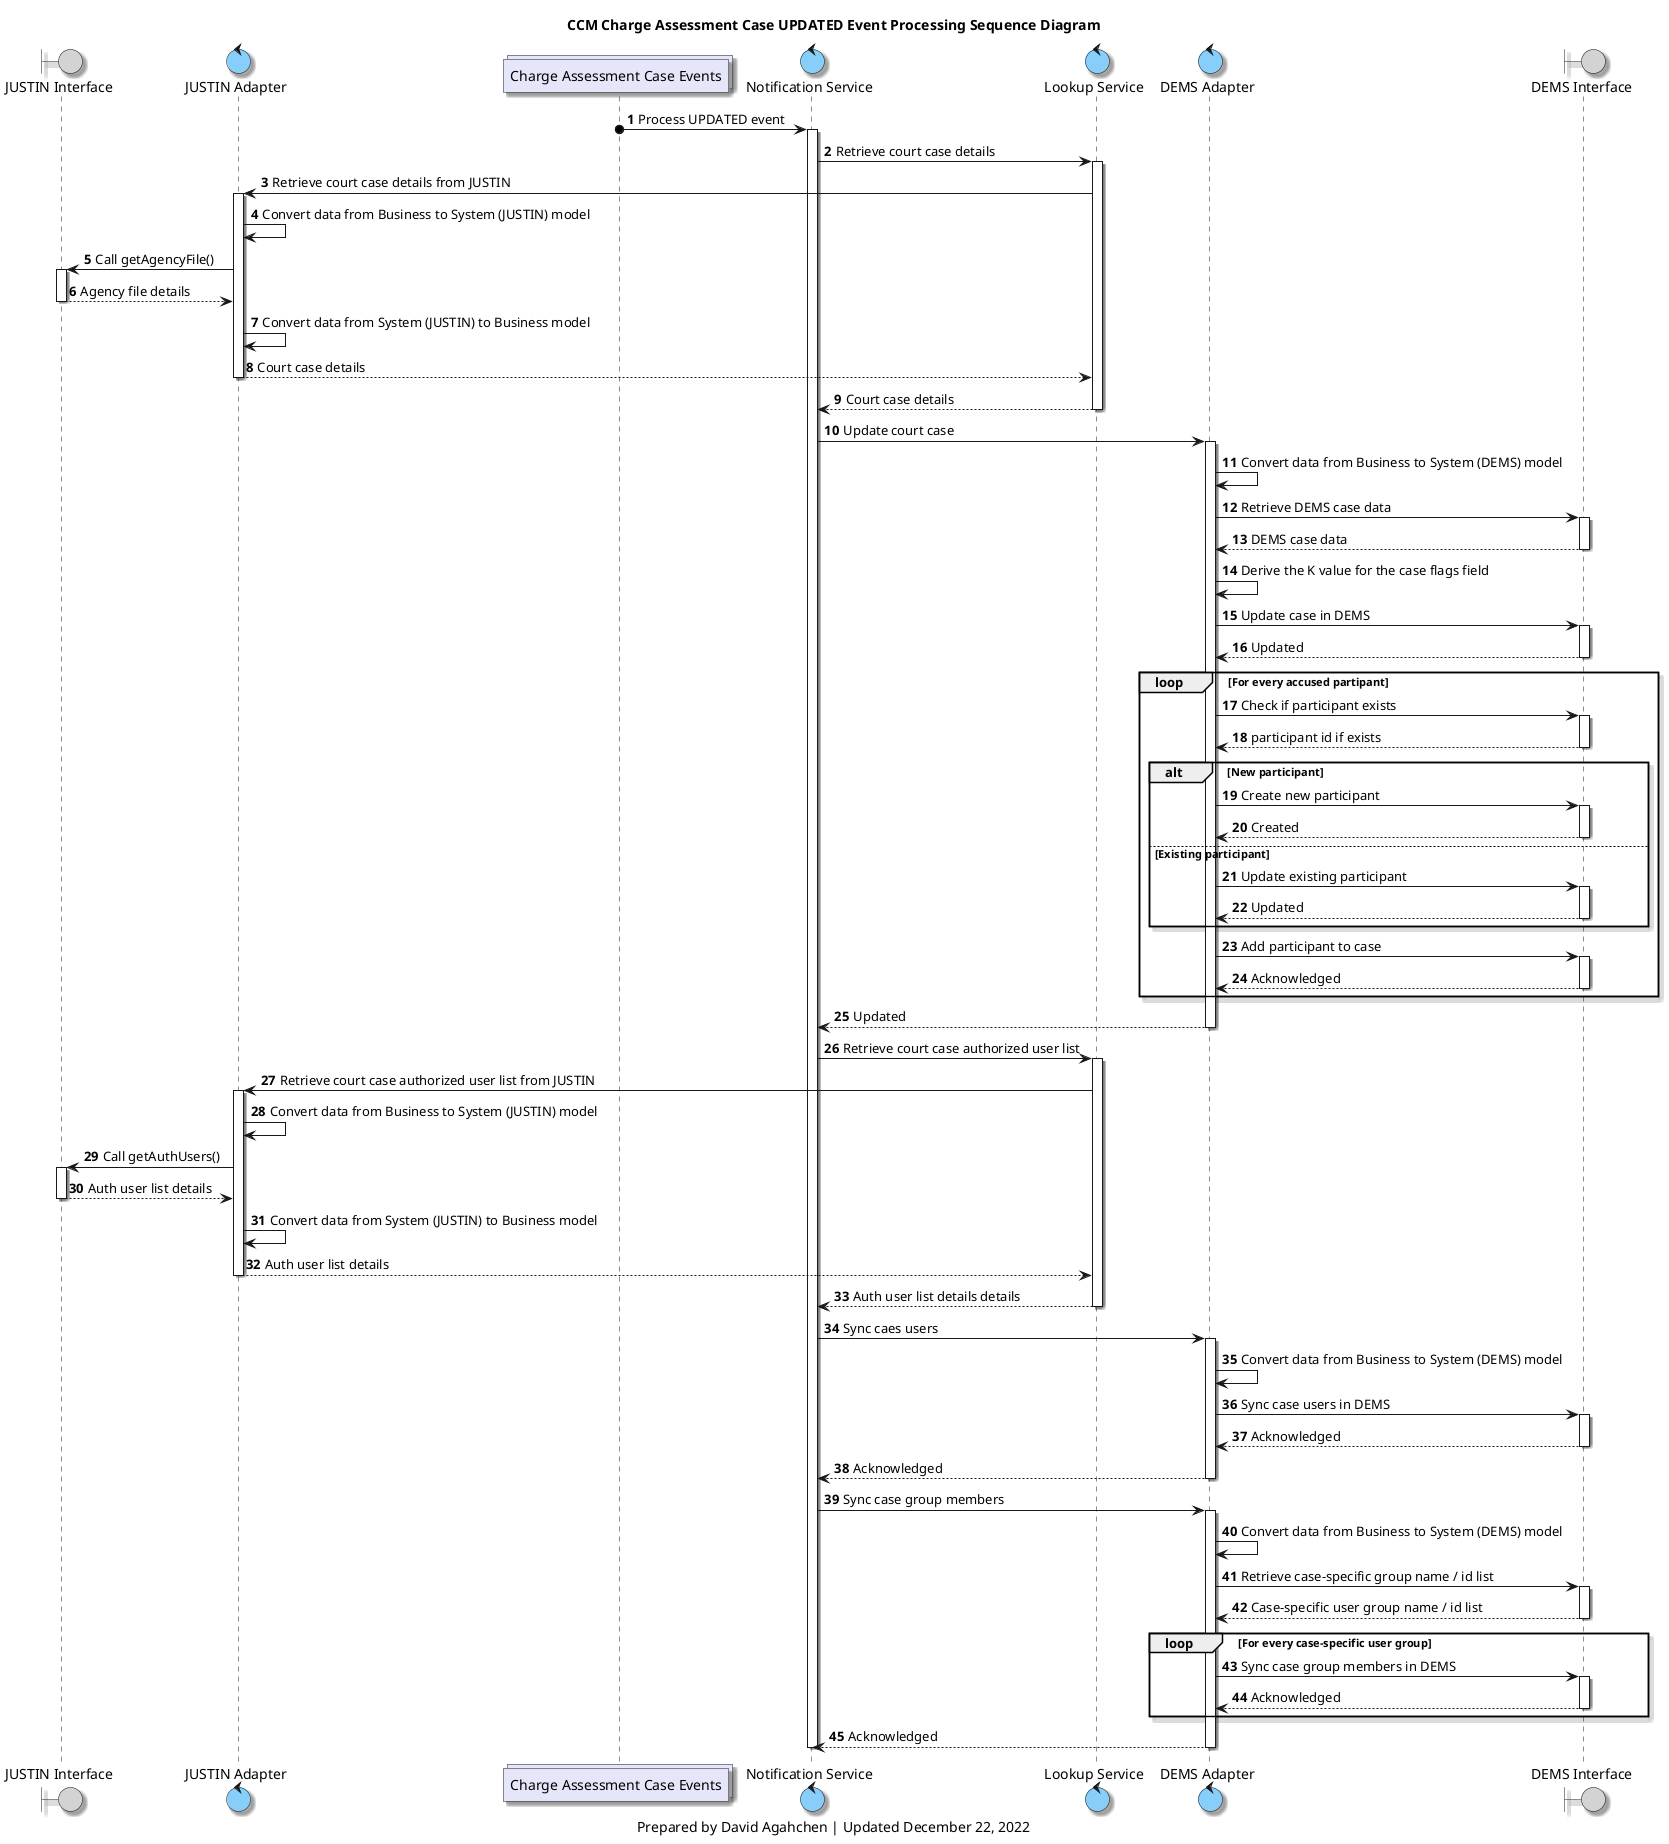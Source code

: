 @startuml
'hide footbox

skinparam Shadowing true
skinparam CollectionsBackgroundColor Lavender
skinparam ControlBackgroundColor LightSkyBlue
skinparam BoundaryBackgroundColor LightGrey

/' 
Available colours
https://plantuml-documentation.readthedocs.io/en/latest/formatting/color-names.html
'/

boundary j_interface as "JUSTIN Interface"
control j_adapter as "JUSTIN Adapter"
collections court_cases_topic as "Charge Assessment Case Events"
control notification_service as "Notification Service"
control lookup_service as "Lookup Service"
control d_adapter as "DEMS Adapter"
boundary d_interface as "DEMS Interface"

title
CCM Charge Assessment Case UPDATED Event Processing Sequence Diagram
end title

autonumber

court_cases_topic o-> notification_service : Process UPDATED event
activate notification_service
notification_service -> lookup_service: Retrieve court case details
activate lookup_service
lookup_service -> j_adapter: Retrieve court case details from JUSTIN

activate j_adapter
j_adapter -> j_adapter: Convert data from Business to System (JUSTIN) model
j_adapter -> j_interface: Call getAgencyFile()
activate j_interface
j_interface --> j_adapter: Agency file details
deactivate j_interface
j_adapter -> j_adapter: Convert data from System (JUSTIN) to Business model
j_adapter --> lookup_service: Court case details
deactivate j_adapter

lookup_service --> notification_service: Court case details
deactivate lookup_service
notification_service -> d_adapter: Update court case

activate d_adapter
d_adapter -> d_adapter: Convert data from Business to System (DEMS) model

d_adapter -> d_interface: Retrieve DEMS case data
activate d_interface
d_interface --> d_adapter: DEMS case data
deactivate d_interface 

d_adapter -> d_adapter: Derive the K value for the case flags field
d_adapter -> d_interface: Update case in DEMS
activate d_interface
d_interface --> d_adapter: Updated
deactivate d_interface

loop For every accused partipant
    d_adapter -> d_interface: Check if participant exists
    activate d_interface
    d_interface --> d_adapter: participant id if exists
    deactivate d_interface
    alt New participant
        d_adapter -> d_interface: Create new participant
        activate d_interface
        d_interface --> d_adapter: Created
        deactivate d_interface
    else Existing participant
        d_adapter -> d_interface: Update existing participant
        activate d_interface
        d_interface --> d_adapter: Updated
        deactivate d_interface
    end
    d_adapter -> d_interface: Add participant to case
    activate d_interface
    d_interface --> d_adapter: Acknowledged
    deactivate d_interface
end

d_adapter --> notification_service: Updated
deactivate d_adapter

notification_service -> lookup_service: Retrieve court case authorized user list
activate lookup_service
lookup_service -> j_adapter: Retrieve court case authorized user list from JUSTIN

activate j_adapter
j_adapter -> j_adapter: Convert data from Business to System (JUSTIN) model
j_adapter -> j_interface: Call getAuthUsers()
activate j_interface
j_interface --> j_adapter: Auth user list details
deactivate j_interface
j_adapter -> j_adapter: Convert data from System (JUSTIN) to Business model
j_adapter --> lookup_service: Auth user list details
deactivate j_adapter

lookup_service --> notification_service: Auth user list details details
deactivate lookup_service

notification_service -> d_adapter: Sync caes users
activate d_adapter
d_adapter -> d_adapter: Convert data from Business to System (DEMS) model
d_adapter -> d_interface: Sync case users in DEMS
activate d_interface
d_interface --> d_adapter: Acknowledged
deactivate d_interface

d_adapter --> notification_service: Acknowledged
deactivate d_adapter

notification_service -> d_adapter: Sync case group members
activate d_adapter
d_adapter -> d_adapter: Convert data from Business to System (DEMS) model
d_adapter -> d_interface: Retrieve case-specific group name / id list
activate d_interface
d_interface --> d_adapter: Case-specific user group name / id list
deactivate d_interface
loop For every case-specific user group
    d_adapter -> d_interface: Sync case group members in DEMS
    activate d_interface
    d_interface --> d_adapter: Acknowledged
    deactivate d_interface
end
d_adapter --> notification_service: Acknowledged
deactivate d_adapter

deactivate notification_service

caption
Prepared by David Agahchen | Updated December 22, 2022
end caption
@enduml